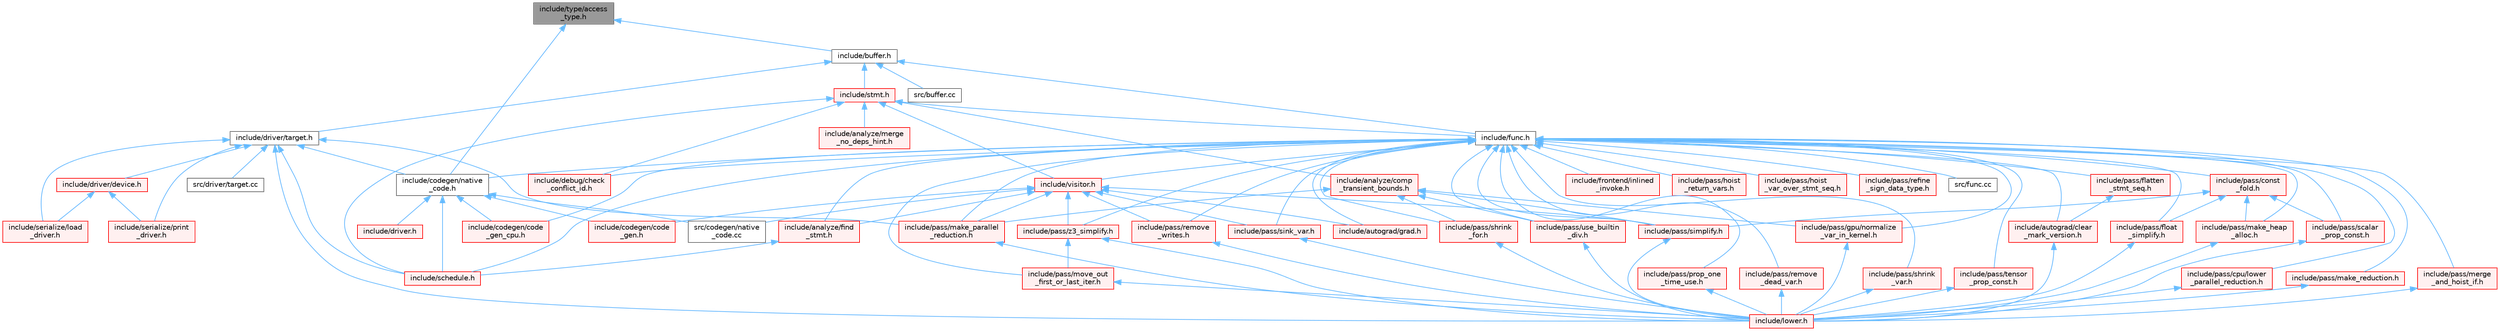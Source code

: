 digraph "include/type/access_type.h"
{
 // LATEX_PDF_SIZE
  bgcolor="transparent";
  edge [fontname=Helvetica,fontsize=10,labelfontname=Helvetica,labelfontsize=10];
  node [fontname=Helvetica,fontsize=10,shape=box,height=0.2,width=0.4];
  Node1 [label="include/type/access\l_type.h",height=0.2,width=0.4,color="gray40", fillcolor="grey60", style="filled", fontcolor="black",tooltip=" "];
  Node1 -> Node2 [dir="back",color="steelblue1",style="solid"];
  Node2 [label="include/buffer.h",height=0.2,width=0.4,color="grey40", fillcolor="white", style="filled",URL="$buffer_8h.html",tooltip=" "];
  Node2 -> Node3 [dir="back",color="steelblue1",style="solid"];
  Node3 [label="include/driver/target.h",height=0.2,width=0.4,color="grey40", fillcolor="white", style="filled",URL="$target_8h.html",tooltip=" "];
  Node3 -> Node4 [dir="back",color="steelblue1",style="solid"];
  Node4 [label="include/codegen/native\l_code.h",height=0.2,width=0.4,color="grey40", fillcolor="white", style="filled",URL="$native__code_8h.html",tooltip=" "];
  Node4 -> Node5 [dir="back",color="steelblue1",style="solid"];
  Node5 [label="include/codegen/code\l_gen.h",height=0.2,width=0.4,color="red", fillcolor="#FFF0F0", style="filled",URL="$include_2codegen_2code__gen_8h.html",tooltip=" "];
  Node4 -> Node7 [dir="back",color="steelblue1",style="solid"];
  Node7 [label="include/codegen/code\l_gen_cpu.h",height=0.2,width=0.4,color="red", fillcolor="#FFF0F0", style="filled",URL="$code__gen__cpu_8h.html",tooltip=" "];
  Node4 -> Node18 [dir="back",color="steelblue1",style="solid"];
  Node18 [label="include/driver.h",height=0.2,width=0.4,color="red", fillcolor="#FFF0F0", style="filled",URL="$driver_8h.html",tooltip=" "];
  Node4 -> Node20 [dir="back",color="steelblue1",style="solid"];
  Node20 [label="include/schedule.h",height=0.2,width=0.4,color="red", fillcolor="#FFF0F0", style="filled",URL="$schedule_8h.html",tooltip=" "];
  Node4 -> Node56 [dir="back",color="steelblue1",style="solid"];
  Node56 [label="src/codegen/native\l_code.cc",height=0.2,width=0.4,color="grey40", fillcolor="white", style="filled",URL="$native__code_8cc.html",tooltip=" "];
  Node3 -> Node57 [dir="back",color="steelblue1",style="solid"];
  Node57 [label="include/driver/device.h",height=0.2,width=0.4,color="red", fillcolor="#FFF0F0", style="filled",URL="$device_8h.html",tooltip=" "];
  Node57 -> Node196 [dir="back",color="steelblue1",style="solid"];
  Node196 [label="include/serialize/load\l_driver.h",height=0.2,width=0.4,color="red", fillcolor="#FFF0F0", style="filled",URL="$load__driver_8h.html",tooltip=" "];
  Node57 -> Node198 [dir="back",color="steelblue1",style="solid"];
  Node198 [label="include/serialize/print\l_driver.h",height=0.2,width=0.4,color="red", fillcolor="#FFF0F0", style="filled",URL="$print__driver_8h.html",tooltip=" "];
  Node3 -> Node72 [dir="back",color="steelblue1",style="solid"];
  Node72 [label="include/lower.h",height=0.2,width=0.4,color="red", fillcolor="#FFF0F0", style="filled",URL="$lower_8h.html",tooltip=" "];
  Node3 -> Node99 [dir="back",color="steelblue1",style="solid"];
  Node99 [label="include/pass/make_parallel\l_reduction.h",height=0.2,width=0.4,color="red", fillcolor="#FFF0F0", style="filled",URL="$make__parallel__reduction_8h.html",tooltip=" "];
  Node99 -> Node72 [dir="back",color="steelblue1",style="solid"];
  Node3 -> Node20 [dir="back",color="steelblue1",style="solid"];
  Node3 -> Node196 [dir="back",color="steelblue1",style="solid"];
  Node3 -> Node198 [dir="back",color="steelblue1",style="solid"];
  Node3 -> Node203 [dir="back",color="steelblue1",style="solid"];
  Node203 [label="src/driver/target.cc",height=0.2,width=0.4,color="grey40", fillcolor="white", style="filled",URL="$target_8cc.html",tooltip=" "];
  Node2 -> Node59 [dir="back",color="steelblue1",style="solid"];
  Node59 [label="include/func.h",height=0.2,width=0.4,color="grey40", fillcolor="white", style="filled",URL="$func_8h.html",tooltip=" "];
  Node59 -> Node60 [dir="back",color="steelblue1",style="solid"];
  Node60 [label="include/analyze/find\l_stmt.h",height=0.2,width=0.4,color="red", fillcolor="#FFF0F0", style="filled",URL="$find__stmt_8h.html",tooltip=" "];
  Node60 -> Node20 [dir="back",color="steelblue1",style="solid"];
  Node59 -> Node136 [dir="back",color="steelblue1",style="solid"];
  Node136 [label="include/autograd/clear\l_mark_version.h",height=0.2,width=0.4,color="red", fillcolor="#FFF0F0", style="filled",URL="$clear__mark__version_8h.html",tooltip=" "];
  Node136 -> Node72 [dir="back",color="steelblue1",style="solid"];
  Node59 -> Node137 [dir="back",color="steelblue1",style="solid"];
  Node137 [label="include/autograd/grad.h",height=0.2,width=0.4,color="red", fillcolor="#FFF0F0", style="filled",URL="$grad_8h.html",tooltip=" "];
  Node59 -> Node7 [dir="back",color="steelblue1",style="solid"];
  Node59 -> Node4 [dir="back",color="steelblue1",style="solid"];
  Node59 -> Node138 [dir="back",color="steelblue1",style="solid"];
  Node138 [label="include/debug/check\l_conflict_id.h",height=0.2,width=0.4,color="red", fillcolor="#FFF0F0", style="filled",URL="$check__conflict__id_8h.html",tooltip=" "];
  Node59 -> Node140 [dir="back",color="steelblue1",style="solid"];
  Node140 [label="include/frontend/inlined\l_invoke.h",height=0.2,width=0.4,color="red", fillcolor="#FFF0F0", style="filled",URL="$inlined__invoke_8h.html",tooltip=" "];
  Node59 -> Node141 [dir="back",color="steelblue1",style="solid"];
  Node141 [label="include/pass/const\l_fold.h",height=0.2,width=0.4,color="red", fillcolor="#FFF0F0", style="filled",URL="$const__fold_8h.html",tooltip=" "];
  Node141 -> Node143 [dir="back",color="steelblue1",style="solid"];
  Node143 [label="include/pass/float\l_simplify.h",height=0.2,width=0.4,color="red", fillcolor="#FFF0F0", style="filled",URL="$float__simplify_8h.html",tooltip=" "];
  Node143 -> Node72 [dir="back",color="steelblue1",style="solid"];
  Node141 -> Node145 [dir="back",color="steelblue1",style="solid"];
  Node145 [label="include/pass/make_heap\l_alloc.h",height=0.2,width=0.4,color="red", fillcolor="#FFF0F0", style="filled",URL="$make__heap__alloc_8h.html",tooltip=" "];
  Node145 -> Node72 [dir="back",color="steelblue1",style="solid"];
  Node141 -> Node146 [dir="back",color="steelblue1",style="solid"];
  Node146 [label="include/pass/scalar\l_prop_const.h",height=0.2,width=0.4,color="red", fillcolor="#FFF0F0", style="filled",URL="$scalar__prop__const_8h.html",tooltip=" "];
  Node146 -> Node72 [dir="back",color="steelblue1",style="solid"];
  Node141 -> Node89 [dir="back",color="steelblue1",style="solid"];
  Node89 [label="include/pass/simplify.h",height=0.2,width=0.4,color="red", fillcolor="#FFF0F0", style="filled",URL="$simplify_8h.html",tooltip=" "];
  Node89 -> Node72 [dir="back",color="steelblue1",style="solid"];
  Node59 -> Node148 [dir="back",color="steelblue1",style="solid"];
  Node148 [label="include/pass/cpu/lower\l_parallel_reduction.h",height=0.2,width=0.4,color="red", fillcolor="#FFF0F0", style="filled",URL="$cpu_2lower__parallel__reduction_8h.html",tooltip=" "];
  Node148 -> Node72 [dir="back",color="steelblue1",style="solid"];
  Node59 -> Node149 [dir="back",color="steelblue1",style="solid"];
  Node149 [label="include/pass/flatten\l_stmt_seq.h",height=0.2,width=0.4,color="red", fillcolor="#FFF0F0", style="filled",URL="$flatten__stmt__seq_8h.html",tooltip=" "];
  Node149 -> Node136 [dir="back",color="steelblue1",style="solid"];
  Node59 -> Node143 [dir="back",color="steelblue1",style="solid"];
  Node59 -> Node104 [dir="back",color="steelblue1",style="solid"];
  Node104 [label="include/pass/gpu/normalize\l_var_in_kernel.h",height=0.2,width=0.4,color="red", fillcolor="#FFF0F0", style="filled",URL="$normalize__var__in__kernel_8h.html",tooltip=" "];
  Node104 -> Node72 [dir="back",color="steelblue1",style="solid"];
  Node59 -> Node153 [dir="back",color="steelblue1",style="solid"];
  Node153 [label="include/pass/hoist\l_return_vars.h",height=0.2,width=0.4,color="red", fillcolor="#FFF0F0", style="filled",URL="$hoist__return__vars_8h.html",tooltip=" "];
  Node59 -> Node155 [dir="back",color="steelblue1",style="solid"];
  Node155 [label="include/pass/hoist\l_var_over_stmt_seq.h",height=0.2,width=0.4,color="red", fillcolor="#FFF0F0", style="filled",URL="$hoist__var__over__stmt__seq_8h.html",tooltip=" "];
  Node59 -> Node145 [dir="back",color="steelblue1",style="solid"];
  Node59 -> Node99 [dir="back",color="steelblue1",style="solid"];
  Node59 -> Node156 [dir="back",color="steelblue1",style="solid"];
  Node156 [label="include/pass/make_reduction.h",height=0.2,width=0.4,color="red", fillcolor="#FFF0F0", style="filled",URL="$make__reduction_8h.html",tooltip=" "];
  Node156 -> Node72 [dir="back",color="steelblue1",style="solid"];
  Node59 -> Node157 [dir="back",color="steelblue1",style="solid"];
  Node157 [label="include/pass/merge\l_and_hoist_if.h",height=0.2,width=0.4,color="red", fillcolor="#FFF0F0", style="filled",URL="$merge__and__hoist__if_8h.html",tooltip=" "];
  Node157 -> Node72 [dir="back",color="steelblue1",style="solid"];
  Node59 -> Node158 [dir="back",color="steelblue1",style="solid"];
  Node158 [label="include/pass/move_out\l_first_or_last_iter.h",height=0.2,width=0.4,color="red", fillcolor="#FFF0F0", style="filled",URL="$move__out__first__or__last__iter_8h.html",tooltip=" "];
  Node158 -> Node72 [dir="back",color="steelblue1",style="solid"];
  Node59 -> Node160 [dir="back",color="steelblue1",style="solid"];
  Node160 [label="include/pass/prop_one\l_time_use.h",height=0.2,width=0.4,color="red", fillcolor="#FFF0F0", style="filled",URL="$prop__one__time__use_8h.html",tooltip=" "];
  Node160 -> Node72 [dir="back",color="steelblue1",style="solid"];
  Node59 -> Node161 [dir="back",color="steelblue1",style="solid"];
  Node161 [label="include/pass/refine\l_sign_data_type.h",height=0.2,width=0.4,color="red", fillcolor="#FFF0F0", style="filled",URL="$refine__sign__data__type_8h.html",tooltip=" "];
  Node59 -> Node163 [dir="back",color="steelblue1",style="solid"];
  Node163 [label="include/pass/remove\l_dead_var.h",height=0.2,width=0.4,color="red", fillcolor="#FFF0F0", style="filled",URL="$remove__dead__var_8h.html",tooltip=" "];
  Node163 -> Node72 [dir="back",color="steelblue1",style="solid"];
  Node59 -> Node164 [dir="back",color="steelblue1",style="solid"];
  Node164 [label="include/pass/remove\l_writes.h",height=0.2,width=0.4,color="red", fillcolor="#FFF0F0", style="filled",URL="$remove__writes_8h.html",tooltip=" "];
  Node164 -> Node72 [dir="back",color="steelblue1",style="solid"];
  Node59 -> Node146 [dir="back",color="steelblue1",style="solid"];
  Node59 -> Node71 [dir="back",color="steelblue1",style="solid"];
  Node71 [label="include/pass/shrink\l_for.h",height=0.2,width=0.4,color="red", fillcolor="#FFF0F0", style="filled",URL="$shrink__for_8h.html",tooltip=" "];
  Node71 -> Node72 [dir="back",color="steelblue1",style="solid"];
  Node59 -> Node86 [dir="back",color="steelblue1",style="solid"];
  Node86 [label="include/pass/shrink\l_var.h",height=0.2,width=0.4,color="red", fillcolor="#FFF0F0", style="filled",URL="$shrink__var_8h.html",tooltip=" "];
  Node86 -> Node72 [dir="back",color="steelblue1",style="solid"];
  Node59 -> Node89 [dir="back",color="steelblue1",style="solid"];
  Node59 -> Node166 [dir="back",color="steelblue1",style="solid"];
  Node166 [label="include/pass/sink_var.h",height=0.2,width=0.4,color="red", fillcolor="#FFF0F0", style="filled",URL="$sink__var_8h.html",tooltip=" "];
  Node166 -> Node72 [dir="back",color="steelblue1",style="solid"];
  Node59 -> Node167 [dir="back",color="steelblue1",style="solid"];
  Node167 [label="include/pass/tensor\l_prop_const.h",height=0.2,width=0.4,color="red", fillcolor="#FFF0F0", style="filled",URL="$tensor__prop__const_8h.html",tooltip=" "];
  Node167 -> Node72 [dir="back",color="steelblue1",style="solid"];
  Node59 -> Node100 [dir="back",color="steelblue1",style="solid"];
  Node100 [label="include/pass/use_builtin\l_div.h",height=0.2,width=0.4,color="red", fillcolor="#FFF0F0", style="filled",URL="$use__builtin__div_8h.html",tooltip=" "];
  Node100 -> Node72 [dir="back",color="steelblue1",style="solid"];
  Node59 -> Node168 [dir="back",color="steelblue1",style="solid"];
  Node168 [label="include/pass/z3_simplify.h",height=0.2,width=0.4,color="red", fillcolor="#FFF0F0", style="filled",URL="$z3__simplify_8h.html",tooltip=" "];
  Node168 -> Node72 [dir="back",color="steelblue1",style="solid"];
  Node168 -> Node158 [dir="back",color="steelblue1",style="solid"];
  Node59 -> Node20 [dir="back",color="steelblue1",style="solid"];
  Node59 -> Node169 [dir="back",color="steelblue1",style="solid"];
  Node169 [label="include/visitor.h",height=0.2,width=0.4,color="red", fillcolor="#FFF0F0", style="filled",URL="$visitor_8h.html",tooltip=" "];
  Node169 -> Node60 [dir="back",color="steelblue1",style="solid"];
  Node169 -> Node137 [dir="back",color="steelblue1",style="solid"];
  Node169 -> Node5 [dir="back",color="steelblue1",style="solid"];
  Node169 -> Node99 [dir="back",color="steelblue1",style="solid"];
  Node169 -> Node164 [dir="back",color="steelblue1",style="solid"];
  Node169 -> Node89 [dir="back",color="steelblue1",style="solid"];
  Node169 -> Node166 [dir="back",color="steelblue1",style="solid"];
  Node169 -> Node168 [dir="back",color="steelblue1",style="solid"];
  Node169 -> Node56 [dir="back",color="steelblue1",style="solid"];
  Node59 -> Node195 [dir="back",color="steelblue1",style="solid"];
  Node195 [label="src/func.cc",height=0.2,width=0.4,color="grey40", fillcolor="white", style="filled",URL="$func_8cc.html",tooltip=" "];
  Node2 -> Node204 [dir="back",color="steelblue1",style="solid"];
  Node204 [label="include/stmt.h",height=0.2,width=0.4,color="red", fillcolor="#FFF0F0", style="filled",URL="$stmt_8h.html",tooltip=" "];
  Node204 -> Node82 [dir="back",color="steelblue1",style="solid"];
  Node82 [label="include/analyze/comp\l_transient_bounds.h",height=0.2,width=0.4,color="red", fillcolor="#FFF0F0", style="filled",URL="$comp__transient__bounds_8h.html",tooltip=" "];
  Node82 -> Node104 [dir="back",color="steelblue1",style="solid"];
  Node82 -> Node99 [dir="back",color="steelblue1",style="solid"];
  Node82 -> Node71 [dir="back",color="steelblue1",style="solid"];
  Node82 -> Node89 [dir="back",color="steelblue1",style="solid"];
  Node82 -> Node100 [dir="back",color="steelblue1",style="solid"];
  Node204 -> Node205 [dir="back",color="steelblue1",style="solid"];
  Node205 [label="include/analyze/merge\l_no_deps_hint.h",height=0.2,width=0.4,color="red", fillcolor="#FFF0F0", style="filled",URL="$merge__no__deps__hint_8h.html",tooltip=" "];
  Node204 -> Node138 [dir="back",color="steelblue1",style="solid"];
  Node204 -> Node59 [dir="back",color="steelblue1",style="solid"];
  Node204 -> Node20 [dir="back",color="steelblue1",style="solid"];
  Node204 -> Node169 [dir="back",color="steelblue1",style="solid"];
  Node2 -> Node228 [dir="back",color="steelblue1",style="solid"];
  Node228 [label="src/buffer.cc",height=0.2,width=0.4,color="grey40", fillcolor="white", style="filled",URL="$buffer_8cc.html",tooltip=" "];
  Node1 -> Node4 [dir="back",color="steelblue1",style="solid"];
}
